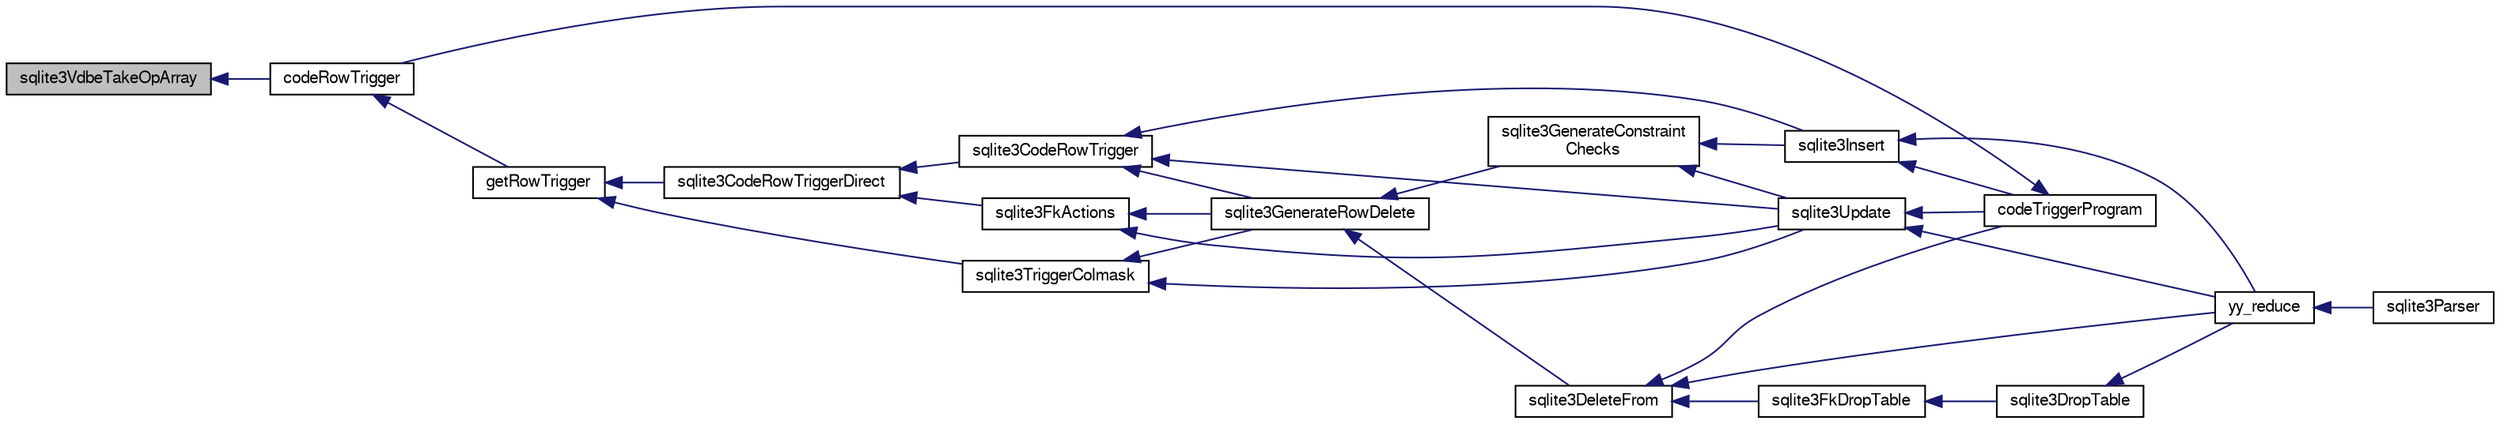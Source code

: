 digraph "sqlite3VdbeTakeOpArray"
{
  edge [fontname="FreeSans",fontsize="10",labelfontname="FreeSans",labelfontsize="10"];
  node [fontname="FreeSans",fontsize="10",shape=record];
  rankdir="LR";
  Node796823 [label="sqlite3VdbeTakeOpArray",height=0.2,width=0.4,color="black", fillcolor="grey75", style="filled", fontcolor="black"];
  Node796823 -> Node796824 [dir="back",color="midnightblue",fontsize="10",style="solid",fontname="FreeSans"];
  Node796824 [label="codeRowTrigger",height=0.2,width=0.4,color="black", fillcolor="white", style="filled",URL="$sqlite3_8c.html#a463cea5aaaf388b560b206570a0022fc"];
  Node796824 -> Node796825 [dir="back",color="midnightblue",fontsize="10",style="solid",fontname="FreeSans"];
  Node796825 [label="getRowTrigger",height=0.2,width=0.4,color="black", fillcolor="white", style="filled",URL="$sqlite3_8c.html#a69626ef20b540d1a2b19cf56f3f45689"];
  Node796825 -> Node796826 [dir="back",color="midnightblue",fontsize="10",style="solid",fontname="FreeSans"];
  Node796826 [label="sqlite3CodeRowTriggerDirect",height=0.2,width=0.4,color="black", fillcolor="white", style="filled",URL="$sqlite3_8c.html#ad92829f9001bcf89a0299dad5a48acd4"];
  Node796826 -> Node796827 [dir="back",color="midnightblue",fontsize="10",style="solid",fontname="FreeSans"];
  Node796827 [label="sqlite3FkActions",height=0.2,width=0.4,color="black", fillcolor="white", style="filled",URL="$sqlite3_8c.html#a39159bd1623724946c22355ba7f3ef90"];
  Node796827 -> Node796828 [dir="back",color="midnightblue",fontsize="10",style="solid",fontname="FreeSans"];
  Node796828 [label="sqlite3GenerateRowDelete",height=0.2,width=0.4,color="black", fillcolor="white", style="filled",URL="$sqlite3_8c.html#a2c76cbf3027fc18fdbb8cb4cd96b77d9"];
  Node796828 -> Node796829 [dir="back",color="midnightblue",fontsize="10",style="solid",fontname="FreeSans"];
  Node796829 [label="sqlite3DeleteFrom",height=0.2,width=0.4,color="black", fillcolor="white", style="filled",URL="$sqlite3_8c.html#ab9b4b45349188b49eabb23f94608a091"];
  Node796829 -> Node796830 [dir="back",color="midnightblue",fontsize="10",style="solid",fontname="FreeSans"];
  Node796830 [label="sqlite3FkDropTable",height=0.2,width=0.4,color="black", fillcolor="white", style="filled",URL="$sqlite3_8c.html#a1218c6fc74e89152ceaa4760e82f5ef9"];
  Node796830 -> Node796831 [dir="back",color="midnightblue",fontsize="10",style="solid",fontname="FreeSans"];
  Node796831 [label="sqlite3DropTable",height=0.2,width=0.4,color="black", fillcolor="white", style="filled",URL="$sqlite3_8c.html#a5534f77364b5568783c0e50db3c9defb"];
  Node796831 -> Node796832 [dir="back",color="midnightblue",fontsize="10",style="solid",fontname="FreeSans"];
  Node796832 [label="yy_reduce",height=0.2,width=0.4,color="black", fillcolor="white", style="filled",URL="$sqlite3_8c.html#a7c419a9b25711c666a9a2449ef377f14"];
  Node796832 -> Node796833 [dir="back",color="midnightblue",fontsize="10",style="solid",fontname="FreeSans"];
  Node796833 [label="sqlite3Parser",height=0.2,width=0.4,color="black", fillcolor="white", style="filled",URL="$sqlite3_8c.html#a0327d71a5fabe0b6a343d78a2602e72a"];
  Node796829 -> Node796834 [dir="back",color="midnightblue",fontsize="10",style="solid",fontname="FreeSans"];
  Node796834 [label="codeTriggerProgram",height=0.2,width=0.4,color="black", fillcolor="white", style="filled",URL="$sqlite3_8c.html#a120801f59d9281d201d2ff4b2606836e"];
  Node796834 -> Node796824 [dir="back",color="midnightblue",fontsize="10",style="solid",fontname="FreeSans"];
  Node796829 -> Node796832 [dir="back",color="midnightblue",fontsize="10",style="solid",fontname="FreeSans"];
  Node796828 -> Node796835 [dir="back",color="midnightblue",fontsize="10",style="solid",fontname="FreeSans"];
  Node796835 [label="sqlite3GenerateConstraint\lChecks",height=0.2,width=0.4,color="black", fillcolor="white", style="filled",URL="$sqlite3_8c.html#aef639c1e6a0c0a67ca6e7690ad931bd2"];
  Node796835 -> Node796836 [dir="back",color="midnightblue",fontsize="10",style="solid",fontname="FreeSans"];
  Node796836 [label="sqlite3Insert",height=0.2,width=0.4,color="black", fillcolor="white", style="filled",URL="$sqlite3_8c.html#a5b17c9c2000bae6bdff8e6be48d7dc2b"];
  Node796836 -> Node796834 [dir="back",color="midnightblue",fontsize="10",style="solid",fontname="FreeSans"];
  Node796836 -> Node796832 [dir="back",color="midnightblue",fontsize="10",style="solid",fontname="FreeSans"];
  Node796835 -> Node796837 [dir="back",color="midnightblue",fontsize="10",style="solid",fontname="FreeSans"];
  Node796837 [label="sqlite3Update",height=0.2,width=0.4,color="black", fillcolor="white", style="filled",URL="$sqlite3_8c.html#ac5aa67c46e8cc8174566fabe6809fafa"];
  Node796837 -> Node796834 [dir="back",color="midnightblue",fontsize="10",style="solid",fontname="FreeSans"];
  Node796837 -> Node796832 [dir="back",color="midnightblue",fontsize="10",style="solid",fontname="FreeSans"];
  Node796827 -> Node796837 [dir="back",color="midnightblue",fontsize="10",style="solid",fontname="FreeSans"];
  Node796826 -> Node796838 [dir="back",color="midnightblue",fontsize="10",style="solid",fontname="FreeSans"];
  Node796838 [label="sqlite3CodeRowTrigger",height=0.2,width=0.4,color="black", fillcolor="white", style="filled",URL="$sqlite3_8c.html#a37f21393c74de4d01b16761ee9abacd9"];
  Node796838 -> Node796828 [dir="back",color="midnightblue",fontsize="10",style="solid",fontname="FreeSans"];
  Node796838 -> Node796836 [dir="back",color="midnightblue",fontsize="10",style="solid",fontname="FreeSans"];
  Node796838 -> Node796837 [dir="back",color="midnightblue",fontsize="10",style="solid",fontname="FreeSans"];
  Node796825 -> Node796839 [dir="back",color="midnightblue",fontsize="10",style="solid",fontname="FreeSans"];
  Node796839 [label="sqlite3TriggerColmask",height=0.2,width=0.4,color="black", fillcolor="white", style="filled",URL="$sqlite3_8c.html#acace8e99e37ae5e84ea03c65e820c540"];
  Node796839 -> Node796828 [dir="back",color="midnightblue",fontsize="10",style="solid",fontname="FreeSans"];
  Node796839 -> Node796837 [dir="back",color="midnightblue",fontsize="10",style="solid",fontname="FreeSans"];
}
